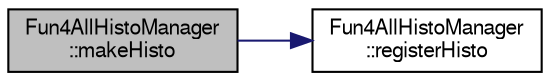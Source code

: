 digraph "Fun4AllHistoManager::makeHisto"
{
  bgcolor="transparent";
  edge [fontname="FreeSans",fontsize="10",labelfontname="FreeSans",labelfontsize="10"];
  node [fontname="FreeSans",fontsize="10",shape=record];
  rankdir="LR";
  Node1 [label="Fun4AllHistoManager\l::makeHisto",height=0.2,width=0.4,color="black", fillcolor="grey75", style="filled" fontcolor="black"];
  Node1 -> Node2 [color="midnightblue",fontsize="10",style="solid",fontname="FreeSans"];
  Node2 [label="Fun4AllHistoManager\l::registerHisto",height=0.2,width=0.4,color="black",URL="$d3/d96/classFun4AllHistoManager.html#a7e1354855437fa28bb0d29dc0581d0a6"];
}
